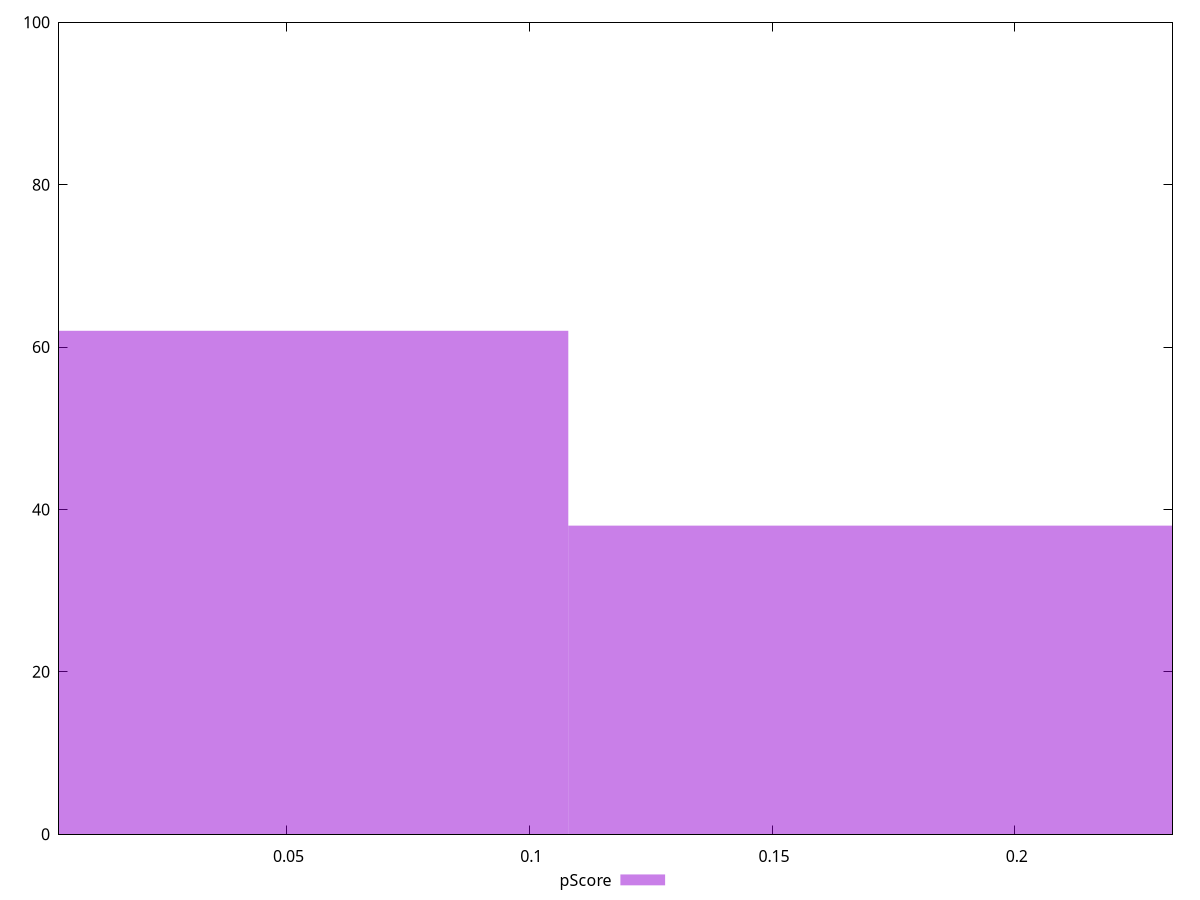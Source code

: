 reset

$pScore <<EOF
0 62
0.21605582985300925 38
EOF

set key outside below
set boxwidth 0.21605582985300925
set xrange [0.003113146976724157:0.2324919951492026]
set yrange [0:100]
set trange [0:100]
set style fill transparent solid 0.5 noborder
set terminal svg size 640, 490 enhanced background rgb 'white'
set output "report_00019_2021-02-10T18-14-37.922Z//cumulative-layout-shift/samples/pages+cached+noadtech+nomedia/pScore/histogram.svg"

plot $pScore title "pScore" with boxes

reset
